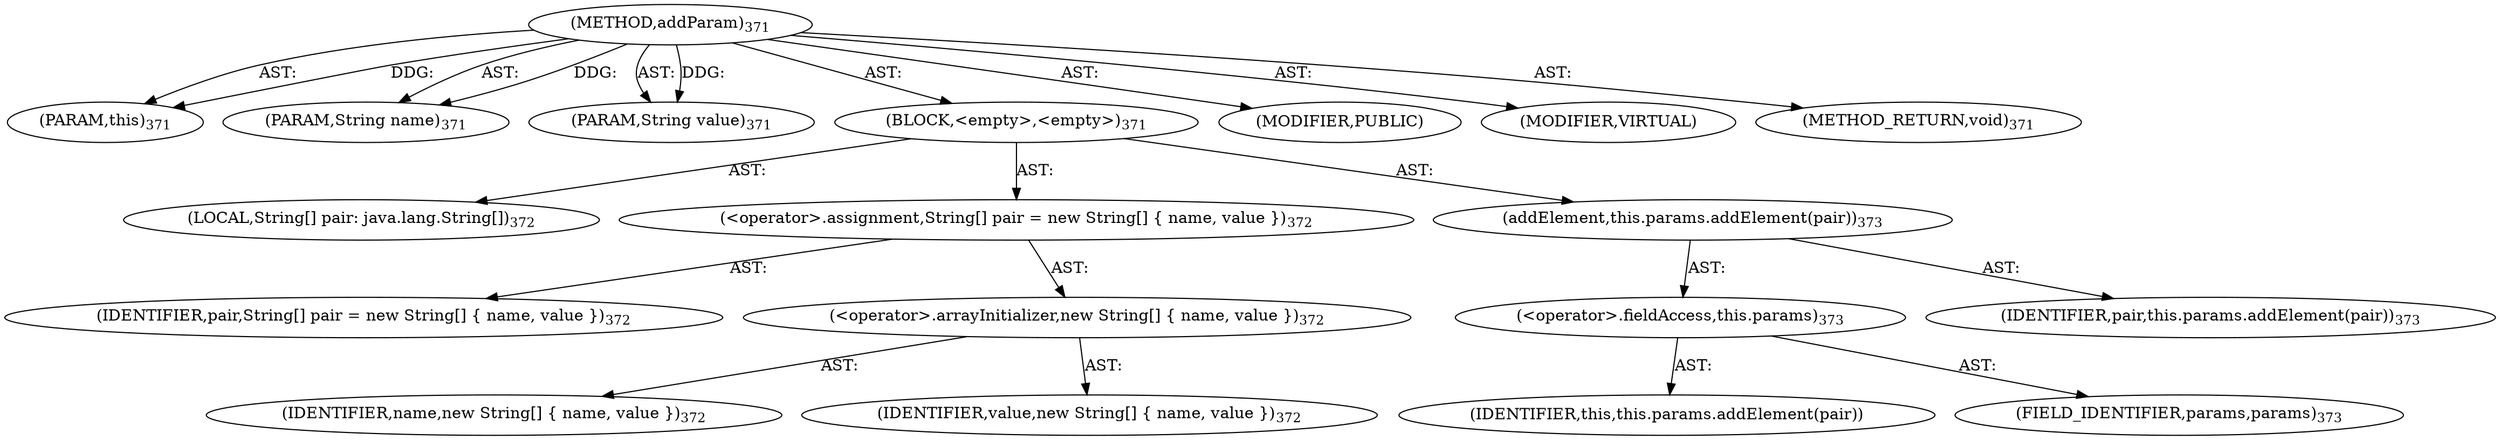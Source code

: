 digraph "addParam" {  
"111669149708" [label = <(METHOD,addParam)<SUB>371</SUB>> ]
"115964117020" [label = <(PARAM,this)<SUB>371</SUB>> ]
"115964117021" [label = <(PARAM,String name)<SUB>371</SUB>> ]
"115964117022" [label = <(PARAM,String value)<SUB>371</SUB>> ]
"25769803823" [label = <(BLOCK,&lt;empty&gt;,&lt;empty&gt;)<SUB>371</SUB>> ]
"94489280536" [label = <(LOCAL,String[] pair: java.lang.String[])<SUB>372</SUB>> ]
"30064771282" [label = <(&lt;operator&gt;.assignment,String[] pair = new String[] { name, value })<SUB>372</SUB>> ]
"68719476915" [label = <(IDENTIFIER,pair,String[] pair = new String[] { name, value })<SUB>372</SUB>> ]
"30064771283" [label = <(&lt;operator&gt;.arrayInitializer,new String[] { name, value })<SUB>372</SUB>> ]
"68719476916" [label = <(IDENTIFIER,name,new String[] { name, value })<SUB>372</SUB>> ]
"68719476917" [label = <(IDENTIFIER,value,new String[] { name, value })<SUB>372</SUB>> ]
"30064771284" [label = <(addElement,this.params.addElement(pair))<SUB>373</SUB>> ]
"30064771285" [label = <(&lt;operator&gt;.fieldAccess,this.params)<SUB>373</SUB>> ]
"68719476918" [label = <(IDENTIFIER,this,this.params.addElement(pair))> ]
"55834574904" [label = <(FIELD_IDENTIFIER,params,params)<SUB>373</SUB>> ]
"68719476919" [label = <(IDENTIFIER,pair,this.params.addElement(pair))<SUB>373</SUB>> ]
"133143986212" [label = <(MODIFIER,PUBLIC)> ]
"133143986213" [label = <(MODIFIER,VIRTUAL)> ]
"128849018892" [label = <(METHOD_RETURN,void)<SUB>371</SUB>> ]
  "111669149708" -> "115964117020"  [ label = "AST: "] 
  "111669149708" -> "115964117021"  [ label = "AST: "] 
  "111669149708" -> "115964117022"  [ label = "AST: "] 
  "111669149708" -> "25769803823"  [ label = "AST: "] 
  "111669149708" -> "133143986212"  [ label = "AST: "] 
  "111669149708" -> "133143986213"  [ label = "AST: "] 
  "111669149708" -> "128849018892"  [ label = "AST: "] 
  "25769803823" -> "94489280536"  [ label = "AST: "] 
  "25769803823" -> "30064771282"  [ label = "AST: "] 
  "25769803823" -> "30064771284"  [ label = "AST: "] 
  "30064771282" -> "68719476915"  [ label = "AST: "] 
  "30064771282" -> "30064771283"  [ label = "AST: "] 
  "30064771283" -> "68719476916"  [ label = "AST: "] 
  "30064771283" -> "68719476917"  [ label = "AST: "] 
  "30064771284" -> "30064771285"  [ label = "AST: "] 
  "30064771284" -> "68719476919"  [ label = "AST: "] 
  "30064771285" -> "68719476918"  [ label = "AST: "] 
  "30064771285" -> "55834574904"  [ label = "AST: "] 
  "111669149708" -> "115964117020"  [ label = "DDG: "] 
  "111669149708" -> "115964117021"  [ label = "DDG: "] 
  "111669149708" -> "115964117022"  [ label = "DDG: "] 
}
